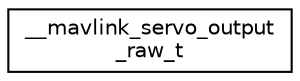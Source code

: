 digraph "Graphical Class Hierarchy"
{
 // INTERACTIVE_SVG=YES
  edge [fontname="Helvetica",fontsize="10",labelfontname="Helvetica",labelfontsize="10"];
  node [fontname="Helvetica",fontsize="10",shape=record];
  rankdir="LR";
  Node1 [label="__mavlink_servo_output\l_raw_t",height=0.2,width=0.4,color="black", fillcolor="white", style="filled",URL="$struct____mavlink__servo__output__raw__t.html"];
}
